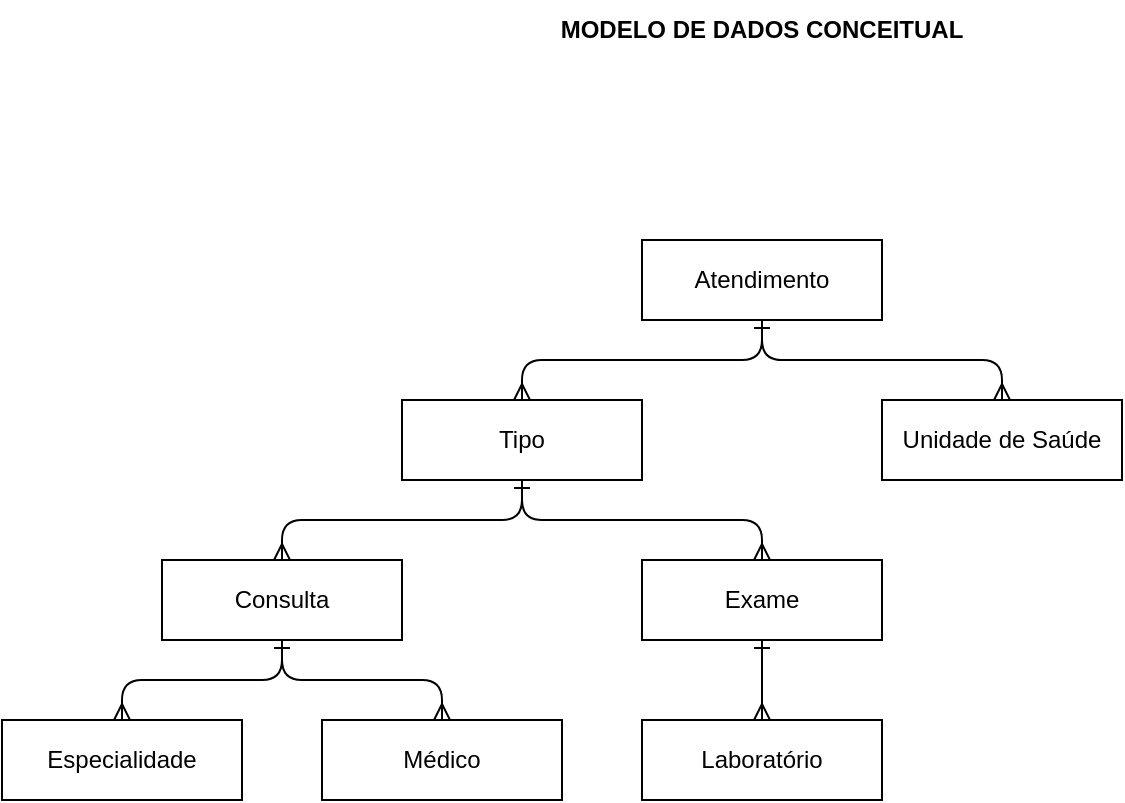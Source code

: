 <mxfile>
    <diagram id="9d0giXd2XshAosqg_-BE" name="Página-1">
        <mxGraphModel dx="1208" dy="860" grid="1" gridSize="10" guides="1" tooltips="1" connect="1" arrows="1" fold="1" page="1" pageScale="1" pageWidth="1169" pageHeight="827" math="0" shadow="0">
            <root>
                <mxCell id="0"/>
                <mxCell id="1" parent="0"/>
                <mxCell id="17" style="edgeStyle=orthogonalEdgeStyle;html=1;exitX=0.5;exitY=1;exitDx=0;exitDy=0;entryX=0.5;entryY=0;entryDx=0;entryDy=0;startArrow=ERone;startFill=0;endArrow=ERmany;endFill=0;" edge="1" parent="1" source="2" target="3">
                    <mxGeometry relative="1" as="geometry"/>
                </mxCell>
                <mxCell id="18" style="edgeStyle=orthogonalEdgeStyle;html=1;exitX=0.5;exitY=1;exitDx=0;exitDy=0;entryX=0.5;entryY=0;entryDx=0;entryDy=0;startArrow=ERone;startFill=0;endArrow=ERmany;endFill=0;" edge="1" parent="1" source="2" target="10">
                    <mxGeometry relative="1" as="geometry"/>
                </mxCell>
                <mxCell id="2" value="Atendimento" style="rounded=0;whiteSpace=wrap;html=1;" vertex="1" parent="1">
                    <mxGeometry x="590" y="190" width="120" height="40" as="geometry"/>
                </mxCell>
                <mxCell id="15" style="edgeStyle=orthogonalEdgeStyle;html=1;exitX=0.5;exitY=1;exitDx=0;exitDy=0;entryX=0.5;entryY=0;entryDx=0;entryDy=0;startArrow=ERone;startFill=0;endArrow=ERmany;endFill=0;" edge="1" parent="1" source="3" target="4">
                    <mxGeometry relative="1" as="geometry"/>
                </mxCell>
                <mxCell id="16" style="edgeStyle=orthogonalEdgeStyle;html=1;exitX=0.5;exitY=1;exitDx=0;exitDy=0;entryX=0.5;entryY=0;entryDx=0;entryDy=0;startArrow=ERone;startFill=0;endArrow=ERmany;endFill=0;" edge="1" parent="1" source="3" target="6">
                    <mxGeometry relative="1" as="geometry"/>
                </mxCell>
                <mxCell id="3" value="Tipo" style="rounded=0;whiteSpace=wrap;html=1;" vertex="1" parent="1">
                    <mxGeometry x="470" y="270" width="120" height="40" as="geometry"/>
                </mxCell>
                <mxCell id="12" style="edgeStyle=orthogonalEdgeStyle;html=1;exitX=0.5;exitY=1;exitDx=0;exitDy=0;entryX=0.5;entryY=0;entryDx=0;entryDy=0;startArrow=ERone;startFill=0;endArrow=ERmany;endFill=0;" edge="1" parent="1" source="4" target="7">
                    <mxGeometry relative="1" as="geometry"/>
                </mxCell>
                <mxCell id="13" style="edgeStyle=orthogonalEdgeStyle;html=1;exitX=0.5;exitY=1;exitDx=0;exitDy=0;entryX=0.5;entryY=0;entryDx=0;entryDy=0;startArrow=ERone;startFill=0;endArrow=ERmany;endFill=0;" edge="1" parent="1" source="4" target="8">
                    <mxGeometry relative="1" as="geometry"/>
                </mxCell>
                <mxCell id="4" value="Consulta" style="rounded=0;whiteSpace=wrap;html=1;" vertex="1" parent="1">
                    <mxGeometry x="350" y="350" width="120" height="40" as="geometry"/>
                </mxCell>
                <mxCell id="14" style="edgeStyle=orthogonalEdgeStyle;html=1;exitX=0.5;exitY=1;exitDx=0;exitDy=0;entryX=0.5;entryY=0;entryDx=0;entryDy=0;startArrow=ERone;startFill=0;endArrow=ERmany;endFill=0;" edge="1" parent="1" source="6" target="9">
                    <mxGeometry relative="1" as="geometry"/>
                </mxCell>
                <mxCell id="6" value="Exame" style="rounded=0;whiteSpace=wrap;html=1;" vertex="1" parent="1">
                    <mxGeometry x="590" y="350" width="120" height="40" as="geometry"/>
                </mxCell>
                <mxCell id="7" value="Especialidade" style="rounded=0;whiteSpace=wrap;html=1;" vertex="1" parent="1">
                    <mxGeometry x="270" y="430" width="120" height="40" as="geometry"/>
                </mxCell>
                <mxCell id="8" value="Médico" style="rounded=0;whiteSpace=wrap;html=1;" vertex="1" parent="1">
                    <mxGeometry x="430" y="430" width="120" height="40" as="geometry"/>
                </mxCell>
                <mxCell id="9" value="Laboratório" style="rounded=0;whiteSpace=wrap;html=1;" vertex="1" parent="1">
                    <mxGeometry x="590" y="430" width="120" height="40" as="geometry"/>
                </mxCell>
                <mxCell id="10" value="Unidade de Saúde" style="rounded=0;whiteSpace=wrap;html=1;" vertex="1" parent="1">
                    <mxGeometry x="710" y="270" width="120" height="40" as="geometry"/>
                </mxCell>
                <mxCell id="19" value="MODELO DE DADOS CONCEITUAL" style="text;html=1;strokeColor=none;fillColor=none;align=center;verticalAlign=middle;whiteSpace=wrap;rounded=0;fontStyle=1" vertex="1" parent="1">
                    <mxGeometry x="540" y="70" width="220" height="30" as="geometry"/>
                </mxCell>
            </root>
        </mxGraphModel>
    </diagram>
</mxfile>